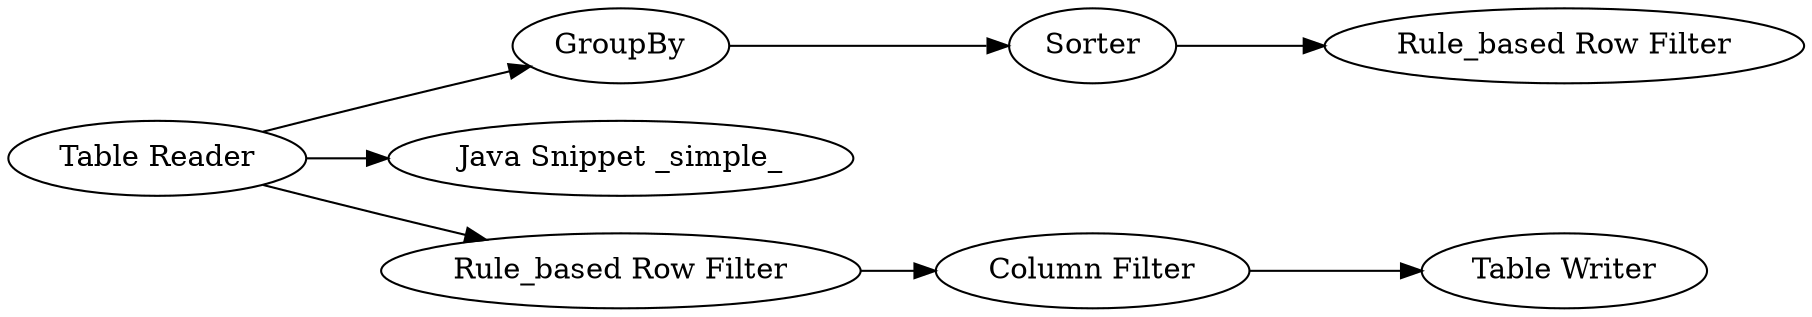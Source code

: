 digraph {
	"-7576997893625372482_2" [label=GroupBy]
	"-7576997893625372482_3" [label=Sorter]
	"-7576997893625372482_4" [label="Rule_based Row Filter"]
	"-7576997893625372482_450" [label="Java Snippet _simple_"]
	"-7576997893625372482_449" [label="Table Reader"]
	"-7576997893625372482_6" [label="Column Filter"]
	"-7576997893625372482_5" [label="Rule_based Row Filter"]
	"-7576997893625372482_448" [label="Table Writer"]
	"-7576997893625372482_449" -> "-7576997893625372482_2"
	"-7576997893625372482_5" -> "-7576997893625372482_6"
	"-7576997893625372482_2" -> "-7576997893625372482_3"
	"-7576997893625372482_6" -> "-7576997893625372482_448"
	"-7576997893625372482_449" -> "-7576997893625372482_5"
	"-7576997893625372482_449" -> "-7576997893625372482_450"
	"-7576997893625372482_3" -> "-7576997893625372482_4"
	rankdir=LR
}
